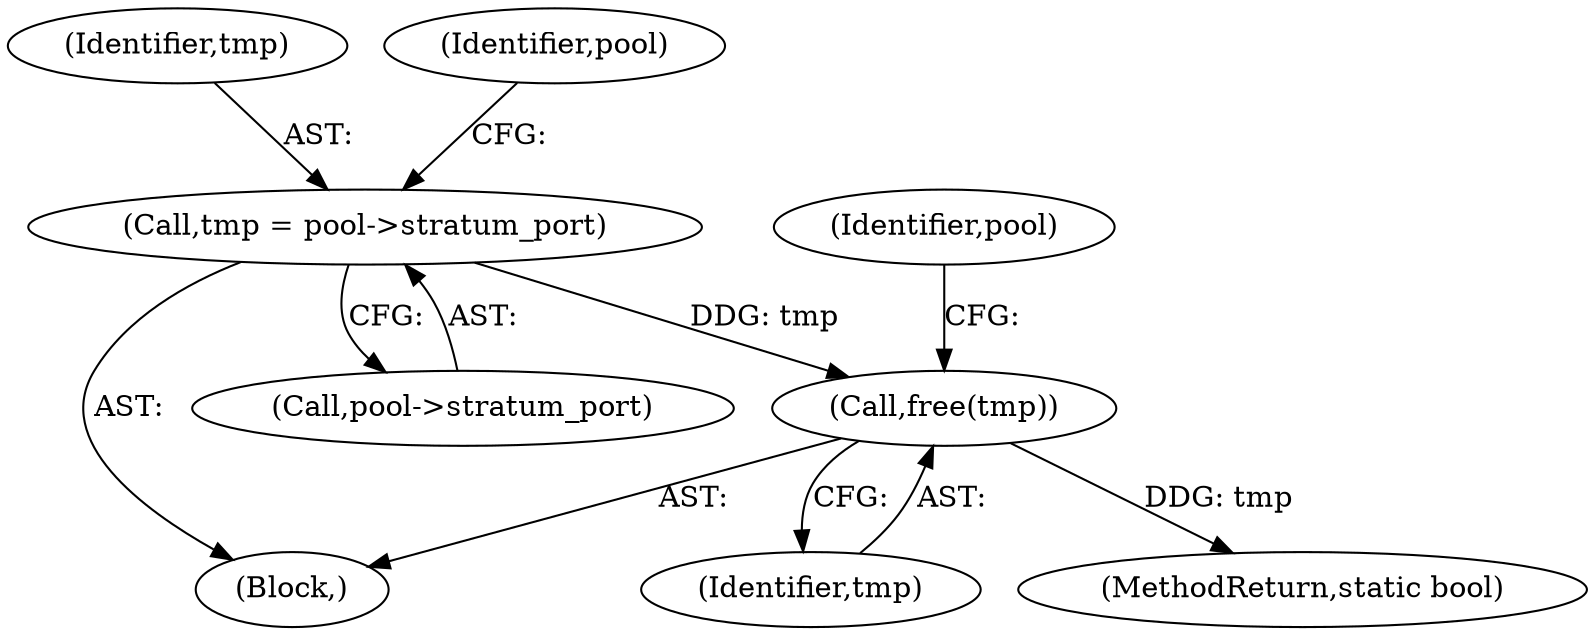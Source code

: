 digraph "0_sgminer_78cc408369bdbbd440196c93574098d1482efbce@API" {
"1000212" [label="(Call,free(tmp))"];
"1000202" [label="(Call,tmp = pool->stratum_port)"];
"1000203" [label="(Identifier,tmp)"];
"1000217" [label="(Identifier,pool)"];
"1000230" [label="(MethodReturn,static bool)"];
"1000202" [label="(Call,tmp = pool->stratum_port)"];
"1000104" [label="(Block,)"];
"1000213" [label="(Identifier,tmp)"];
"1000209" [label="(Identifier,pool)"];
"1000212" [label="(Call,free(tmp))"];
"1000204" [label="(Call,pool->stratum_port)"];
"1000212" -> "1000104"  [label="AST: "];
"1000212" -> "1000213"  [label="CFG: "];
"1000213" -> "1000212"  [label="AST: "];
"1000217" -> "1000212"  [label="CFG: "];
"1000212" -> "1000230"  [label="DDG: tmp"];
"1000202" -> "1000212"  [label="DDG: tmp"];
"1000202" -> "1000104"  [label="AST: "];
"1000202" -> "1000204"  [label="CFG: "];
"1000203" -> "1000202"  [label="AST: "];
"1000204" -> "1000202"  [label="AST: "];
"1000209" -> "1000202"  [label="CFG: "];
}
